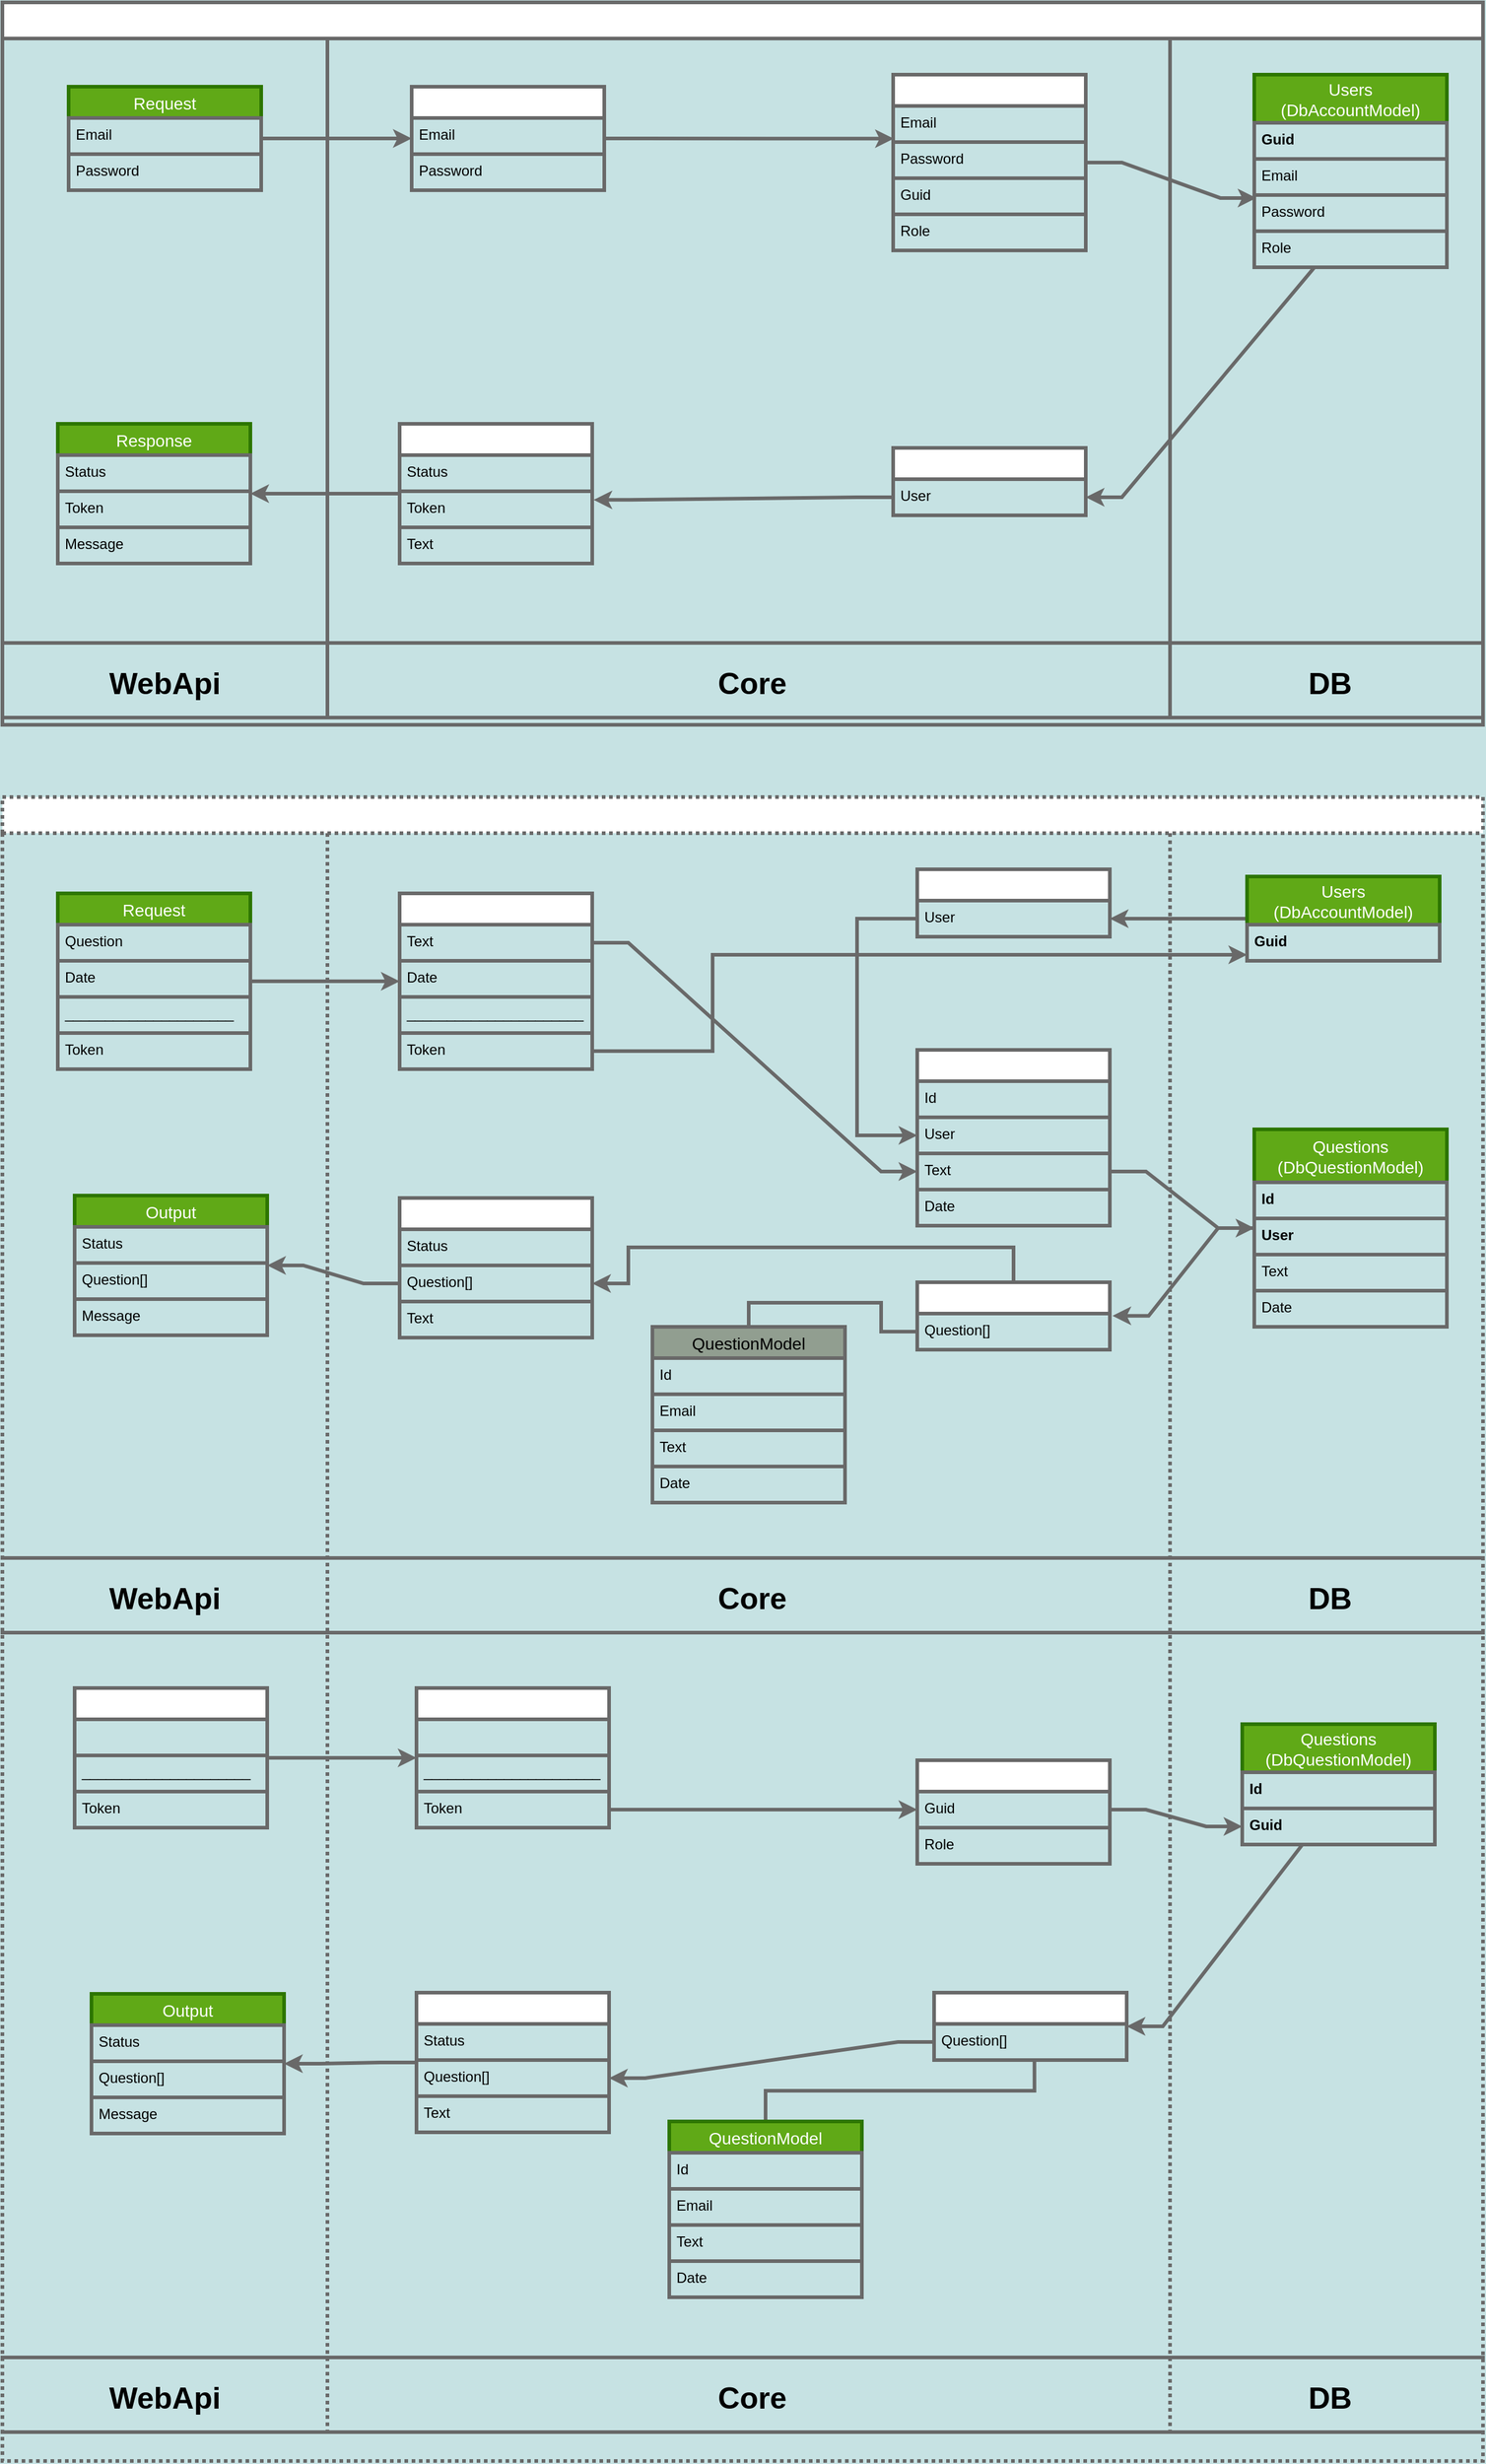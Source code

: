 <mxfile>
    <diagram id="C5RBs43oDa-KdzZeNtuy" name="Page-1">
        <mxGraphModel dx="1743" dy="513" grid="1" gridSize="10" guides="1" tooltips="1" connect="1" arrows="1" fold="1" page="1" pageScale="1" pageWidth="827" pageHeight="1169" background="#C6E2E3" math="0" shadow="0">
            <root>
                <mxCell id="WIyWlLk6GJQsqaUBKTNV-0"/>
                <mxCell id="WIyWlLk6GJQsqaUBKTNV-1" parent="WIyWlLk6GJQsqaUBKTNV-0"/>
                <mxCell id="7UvQwR4lHRqra6OR5dTo-18" value="Login and Registration" style="shape=table;startSize=30;container=1;collapsible=1;childLayout=tableLayout;fixedRows=1;rowLines=0;fontStyle=1;align=center;resizeLast=1;fontColor=#FFFFFF;strokeColor=#696969;strokeWidth=3;" parent="WIyWlLk6GJQsqaUBKTNV-1" vertex="1">
                    <mxGeometry x="-620" y="50" width="1230" height="600" as="geometry"/>
                </mxCell>
                <mxCell id="7UvQwR4lHRqra6OR5dTo-22" value="" style="shape=tableRow;horizontal=0;startSize=0;swimlaneHead=0;swimlaneBody=0;fillColor=none;collapsible=0;dropTarget=0;points=[[0,0.5],[1,0.5]];portConstraint=eastwest;top=0;left=0;right=0;bottom=1;fontColor=#000000;strokeColor=#696969;strokeWidth=3;" parent="7UvQwR4lHRqra6OR5dTo-18" vertex="1">
                    <mxGeometry y="30" width="1230" height="502" as="geometry"/>
                </mxCell>
                <mxCell id="7UvQwR4lHRqra6OR5dTo-23" value="" style="shape=partialRectangle;connectable=0;fillColor=none;top=0;left=0;bottom=0;right=0;fontStyle=1;overflow=hidden;fontColor=#000000;strokeColor=#696969;strokeWidth=3;" parent="7UvQwR4lHRqra6OR5dTo-22" vertex="1">
                    <mxGeometry width="270" height="502" as="geometry">
                        <mxRectangle width="270" height="502" as="alternateBounds"/>
                    </mxGeometry>
                </mxCell>
                <mxCell id="7UvQwR4lHRqra6OR5dTo-24" value="" style="shape=partialRectangle;connectable=0;fillColor=none;top=0;left=0;bottom=0;right=0;align=left;spacingLeft=6;fontStyle=5;overflow=hidden;fontColor=#000000;strokeColor=#696969;strokeWidth=3;" parent="7UvQwR4lHRqra6OR5dTo-22" vertex="1">
                    <mxGeometry x="270" width="700" height="502" as="geometry">
                        <mxRectangle width="700" height="502" as="alternateBounds"/>
                    </mxGeometry>
                </mxCell>
                <mxCell id="7UvQwR4lHRqra6OR5dTo-51" style="shape=partialRectangle;connectable=0;fillColor=none;top=0;left=0;bottom=0;right=0;align=left;spacingLeft=6;fontStyle=5;overflow=hidden;fontColor=#000000;strokeColor=#696969;strokeWidth=3;" parent="7UvQwR4lHRqra6OR5dTo-22" vertex="1">
                    <mxGeometry x="970" width="260" height="502" as="geometry">
                        <mxRectangle width="260" height="502" as="alternateBounds"/>
                    </mxGeometry>
                </mxCell>
                <mxCell id="7UvQwR4lHRqra6OR5dTo-47" style="shape=tableRow;horizontal=0;startSize=0;swimlaneHead=0;swimlaneBody=0;fillColor=none;collapsible=0;dropTarget=0;points=[[0,0.5],[1,0.5]];portConstraint=eastwest;top=0;left=0;right=0;bottom=1;fontStyle=1;align=center;fontColor=#000000;strokeColor=#696969;strokeWidth=3;" parent="7UvQwR4lHRqra6OR5dTo-18" vertex="1">
                    <mxGeometry y="532" width="1230" height="62" as="geometry"/>
                </mxCell>
                <mxCell id="7UvQwR4lHRqra6OR5dTo-48" value="WebApi" style="shape=partialRectangle;connectable=0;fillColor=none;top=0;left=0;bottom=0;right=0;fontStyle=1;overflow=hidden;fontSize=25;fontColor=#000000;strokeColor=#696969;strokeWidth=3;" parent="7UvQwR4lHRqra6OR5dTo-47" vertex="1">
                    <mxGeometry width="270" height="62" as="geometry">
                        <mxRectangle width="270" height="62" as="alternateBounds"/>
                    </mxGeometry>
                </mxCell>
                <mxCell id="7UvQwR4lHRqra6OR5dTo-49" value="Core" style="shape=partialRectangle;connectable=0;fillColor=none;top=0;left=0;bottom=0;right=0;align=center;spacingLeft=6;fontStyle=1;overflow=hidden;fontSize=25;fontColor=#000000;strokeColor=#696969;strokeWidth=3;" parent="7UvQwR4lHRqra6OR5dTo-47" vertex="1">
                    <mxGeometry x="270" width="700" height="62" as="geometry">
                        <mxRectangle width="700" height="62" as="alternateBounds"/>
                    </mxGeometry>
                </mxCell>
                <mxCell id="7UvQwR4lHRqra6OR5dTo-52" value="DB" style="shape=partialRectangle;connectable=0;fillColor=none;top=0;left=0;bottom=0;right=0;align=center;spacingLeft=6;fontStyle=1;overflow=hidden;fontSize=25;fontColor=#000000;strokeColor=#696969;strokeWidth=3;" parent="7UvQwR4lHRqra6OR5dTo-47" vertex="1">
                    <mxGeometry x="970" width="260" height="62" as="geometry">
                        <mxRectangle width="260" height="62" as="alternateBounds"/>
                    </mxGeometry>
                </mxCell>
                <mxCell id="7UvQwR4lHRqra6OR5dTo-75" style="edgeStyle=entityRelationEdgeStyle;rounded=0;orthogonalLoop=1;jettySize=auto;html=1;entryX=0;entryY=0.5;entryDx=0;entryDy=0;fontSize=25;fontColor=#000000;strokeColor=#696969;strokeWidth=3;" parent="WIyWlLk6GJQsqaUBKTNV-1" source="7UvQwR4lHRqra6OR5dTo-53" target="7UvQwR4lHRqra6OR5dTo-72" edge="1">
                    <mxGeometry relative="1" as="geometry"/>
                </mxCell>
                <mxCell id="7UvQwR4lHRqra6OR5dTo-53" value="Request" style="swimlane;fontStyle=0;childLayout=stackLayout;horizontal=1;startSize=26;horizontalStack=0;resizeParent=1;resizeParentMax=0;resizeLast=0;collapsible=1;marginBottom=0;align=center;fontSize=14;strokeWidth=3;fillColor=#60a917;strokeColor=#2D7600;fontColor=#ffffff;" parent="WIyWlLk6GJQsqaUBKTNV-1" vertex="1">
                    <mxGeometry x="-565" y="120" width="160" height="86" as="geometry"/>
                </mxCell>
                <mxCell id="7UvQwR4lHRqra6OR5dTo-54" value="Email" style="text;strokeColor=#696969;fillColor=none;spacingLeft=4;spacingRight=4;overflow=hidden;rotatable=0;points=[[0,0.5],[1,0.5]];portConstraint=eastwest;fontSize=12;fontColor=#000000;strokeWidth=3;" parent="7UvQwR4lHRqra6OR5dTo-53" vertex="1">
                    <mxGeometry y="26" width="160" height="30" as="geometry"/>
                </mxCell>
                <mxCell id="7UvQwR4lHRqra6OR5dTo-55" value="Password" style="text;strokeColor=#696969;fillColor=none;spacingLeft=4;spacingRight=4;overflow=hidden;rotatable=0;points=[[0,0.5],[1,0.5]];portConstraint=eastwest;fontSize=12;fontColor=#000000;strokeWidth=3;" parent="7UvQwR4lHRqra6OR5dTo-53" vertex="1">
                    <mxGeometry y="56" width="160" height="30" as="geometry"/>
                </mxCell>
                <mxCell id="7UvQwR4lHRqra6OR5dTo-71" style="edgeStyle=entityRelationEdgeStyle;rounded=0;orthogonalLoop=1;jettySize=auto;html=1;entryX=0.011;entryY=0.082;entryDx=0;entryDy=0;fontSize=25;entryPerimeter=0;fontColor=#000000;strokeColor=#696969;strokeWidth=3;" parent="WIyWlLk6GJQsqaUBKTNV-1" source="7UvQwR4lHRqra6OR5dTo-57" target="7UvQwR4lHRqra6OR5dTo-68" edge="1">
                    <mxGeometry relative="1" as="geometry"/>
                </mxCell>
                <mxCell id="7UvQwR4lHRqra6OR5dTo-57" value="Output" style="swimlane;fontStyle=0;childLayout=stackLayout;horizontal=1;startSize=26;horizontalStack=0;resizeParent=1;resizeParentMax=0;resizeLast=0;collapsible=1;marginBottom=0;align=center;fontSize=14;strokeWidth=3;fontColor=#FFFFFF;strokeColor=#696969;" parent="WIyWlLk6GJQsqaUBKTNV-1" vertex="1">
                    <mxGeometry x="120" y="110" width="160" height="146" as="geometry"/>
                </mxCell>
                <mxCell id="7UvQwR4lHRqra6OR5dTo-58" value="Email" style="text;strokeColor=#696969;fillColor=none;spacingLeft=4;spacingRight=4;overflow=hidden;rotatable=0;points=[[0,0.5],[1,0.5]];portConstraint=eastwest;fontSize=12;fontColor=#000000;strokeWidth=3;" parent="7UvQwR4lHRqra6OR5dTo-57" vertex="1">
                    <mxGeometry y="26" width="160" height="30" as="geometry"/>
                </mxCell>
                <mxCell id="7UvQwR4lHRqra6OR5dTo-59" value="Password" style="text;strokeColor=#696969;fillColor=none;spacingLeft=4;spacingRight=4;overflow=hidden;rotatable=0;points=[[0,0.5],[1,0.5]];portConstraint=eastwest;fontSize=12;fontColor=#000000;strokeWidth=3;" parent="7UvQwR4lHRqra6OR5dTo-57" vertex="1">
                    <mxGeometry y="56" width="160" height="30" as="geometry"/>
                </mxCell>
                <mxCell id="7UvQwR4lHRqra6OR5dTo-60" value="Guid" style="text;strokeColor=#696969;fillColor=none;spacingLeft=4;spacingRight=4;overflow=hidden;rotatable=0;points=[[0,0.5],[1,0.5]];portConstraint=eastwest;fontSize=12;fontColor=#000000;strokeWidth=3;" parent="7UvQwR4lHRqra6OR5dTo-57" vertex="1">
                    <mxGeometry y="86" width="160" height="30" as="geometry"/>
                </mxCell>
                <mxCell id="7UvQwR4lHRqra6OR5dTo-64" value="Role" style="text;strokeColor=#696969;fillColor=none;spacingLeft=4;spacingRight=4;overflow=hidden;rotatable=0;points=[[0,0.5],[1,0.5]];portConstraint=eastwest;fontSize=12;fontColor=#000000;strokeWidth=3;" parent="7UvQwR4lHRqra6OR5dTo-57" vertex="1">
                    <mxGeometry y="116" width="160" height="30" as="geometry"/>
                </mxCell>
                <mxCell id="7UvQwR4lHRqra6OR5dTo-65" value="Users&#10;(DbAccountModel)" style="swimlane;fontStyle=0;childLayout=stackLayout;horizontal=1;startSize=40;horizontalStack=0;resizeParent=1;resizeParentMax=0;resizeLast=0;collapsible=1;marginBottom=0;align=center;fontSize=14;strokeWidth=3;fillColor=#60a917;strokeColor=#2D7600;fontColor=#ffffff;" parent="WIyWlLk6GJQsqaUBKTNV-1" vertex="1">
                    <mxGeometry x="420" y="110" width="160" height="160" as="geometry"/>
                </mxCell>
                <mxCell id="7UvQwR4lHRqra6OR5dTo-66" value="Guid" style="text;strokeColor=#696969;fillColor=none;spacingLeft=4;spacingRight=4;overflow=hidden;rotatable=0;points=[[0,0.5],[1,0.5]];portConstraint=eastwest;fontSize=12;fontStyle=1;fontColor=#000000;strokeWidth=3;" parent="7UvQwR4lHRqra6OR5dTo-65" vertex="1">
                    <mxGeometry y="40" width="160" height="30" as="geometry"/>
                </mxCell>
                <mxCell id="7UvQwR4lHRqra6OR5dTo-67" value="Email" style="text;strokeColor=#696969;fillColor=none;spacingLeft=4;spacingRight=4;overflow=hidden;rotatable=0;points=[[0,0.5],[1,0.5]];portConstraint=eastwest;fontSize=12;fontColor=#000000;strokeWidth=3;" parent="7UvQwR4lHRqra6OR5dTo-65" vertex="1">
                    <mxGeometry y="70" width="160" height="30" as="geometry"/>
                </mxCell>
                <mxCell id="7UvQwR4lHRqra6OR5dTo-68" value="Password" style="text;strokeColor=#696969;fillColor=none;spacingLeft=4;spacingRight=4;overflow=hidden;rotatable=0;points=[[0,0.5],[1,0.5]];portConstraint=eastwest;fontSize=12;fontColor=#000000;strokeWidth=3;" parent="7UvQwR4lHRqra6OR5dTo-65" vertex="1">
                    <mxGeometry y="100" width="160" height="30" as="geometry"/>
                </mxCell>
                <mxCell id="7UvQwR4lHRqra6OR5dTo-70" value="Role" style="text;strokeColor=#696969;fillColor=none;spacingLeft=4;spacingRight=4;overflow=hidden;rotatable=0;points=[[0,0.5],[1,0.5]];portConstraint=eastwest;fontSize=12;fontColor=#000000;strokeWidth=3;" parent="7UvQwR4lHRqra6OR5dTo-65" vertex="1">
                    <mxGeometry y="130" width="160" height="30" as="geometry"/>
                </mxCell>
                <mxCell id="7UvQwR4lHRqra6OR5dTo-76" style="edgeStyle=entityRelationEdgeStyle;rounded=0;orthogonalLoop=1;jettySize=auto;html=1;fontSize=25;entryX=0.003;entryY=-0.094;entryDx=0;entryDy=0;entryPerimeter=0;fontColor=#000000;strokeColor=#696969;strokeWidth=3;" parent="WIyWlLk6GJQsqaUBKTNV-1" source="7UvQwR4lHRqra6OR5dTo-72" target="7UvQwR4lHRqra6OR5dTo-59" edge="1">
                    <mxGeometry relative="1" as="geometry"/>
                </mxCell>
                <mxCell id="7UvQwR4lHRqra6OR5dTo-72" value="Input" style="swimlane;fontStyle=0;childLayout=stackLayout;horizontal=1;startSize=26;horizontalStack=0;resizeParent=1;resizeParentMax=0;resizeLast=0;collapsible=1;marginBottom=0;align=center;fontSize=14;strokeWidth=3;fontColor=#FFFFFF;strokeColor=#696969;" parent="WIyWlLk6GJQsqaUBKTNV-1" vertex="1">
                    <mxGeometry x="-280" y="120" width="160" height="86" as="geometry"/>
                </mxCell>
                <mxCell id="7UvQwR4lHRqra6OR5dTo-73" value="Email" style="text;strokeColor=#696969;fillColor=none;spacingLeft=4;spacingRight=4;overflow=hidden;rotatable=0;points=[[0,0.5],[1,0.5]];portConstraint=eastwest;fontSize=12;fontColor=#000000;strokeWidth=3;" parent="7UvQwR4lHRqra6OR5dTo-72" vertex="1">
                    <mxGeometry y="26" width="160" height="30" as="geometry"/>
                </mxCell>
                <mxCell id="7UvQwR4lHRqra6OR5dTo-74" value="Password" style="text;strokeColor=#696969;fillColor=none;spacingLeft=4;spacingRight=4;overflow=hidden;rotatable=0;points=[[0,0.5],[1,0.5]];portConstraint=eastwest;fontSize=12;fontColor=#000000;strokeWidth=3;" parent="7UvQwR4lHRqra6OR5dTo-72" vertex="1">
                    <mxGeometry y="56" width="160" height="30" as="geometry"/>
                </mxCell>
                <mxCell id="7UvQwR4lHRqra6OR5dTo-77" value="Input" style="swimlane;fontStyle=0;childLayout=stackLayout;horizontal=1;startSize=26;horizontalStack=0;resizeParent=1;resizeParentMax=0;resizeLast=0;collapsible=1;marginBottom=0;align=center;fontSize=14;strokeWidth=3;fontColor=#FFFFFF;strokeColor=#696969;" parent="WIyWlLk6GJQsqaUBKTNV-1" vertex="1">
                    <mxGeometry x="120" y="420" width="160" height="56" as="geometry"/>
                </mxCell>
                <mxCell id="7UvQwR4lHRqra6OR5dTo-78" value="User" style="text;strokeColor=#696969;fillColor=none;spacingLeft=4;spacingRight=4;overflow=hidden;rotatable=0;points=[[0,0.5],[1,0.5]];portConstraint=eastwest;fontSize=12;fontColor=#000000;strokeWidth=3;" parent="7UvQwR4lHRqra6OR5dTo-77" vertex="1">
                    <mxGeometry y="26" width="160" height="30" as="geometry"/>
                </mxCell>
                <mxCell id="7UvQwR4lHRqra6OR5dTo-81" value="" style="endArrow=classic;html=1;rounded=0;fontSize=25;entryX=1;entryY=0.5;entryDx=0;entryDy=0;exitX=0.5;exitY=1;exitDx=0;exitDy=0;edgeStyle=entityRelationEdgeStyle;fontColor=#000000;strokeColor=#696969;strokeWidth=3;" parent="WIyWlLk6GJQsqaUBKTNV-1" source="7UvQwR4lHRqra6OR5dTo-65" target="7UvQwR4lHRqra6OR5dTo-78" edge="1">
                    <mxGeometry width="50" height="50" relative="1" as="geometry">
                        <mxPoint x="320" y="430" as="sourcePoint"/>
                        <mxPoint x="370" y="380" as="targetPoint"/>
                    </mxGeometry>
                </mxCell>
                <mxCell id="7UvQwR4lHRqra6OR5dTo-92" style="edgeStyle=entityRelationEdgeStyle;rounded=0;orthogonalLoop=1;jettySize=auto;html=1;entryX=1;entryY=0.5;entryDx=0;entryDy=0;fontSize=25;fontColor=#000000;strokeColor=#696969;strokeWidth=3;" parent="WIyWlLk6GJQsqaUBKTNV-1" source="7UvQwR4lHRqra6OR5dTo-82" target="7UvQwR4lHRqra6OR5dTo-88" edge="1">
                    <mxGeometry relative="1" as="geometry"/>
                </mxCell>
                <mxCell id="7UvQwR4lHRqra6OR5dTo-82" value="Output" style="swimlane;fontStyle=0;childLayout=stackLayout;horizontal=1;startSize=26;horizontalStack=0;resizeParent=1;resizeParentMax=0;resizeLast=0;collapsible=1;marginBottom=0;align=center;fontSize=14;strokeWidth=3;fontColor=#FFFFFF;strokeColor=#696969;" parent="WIyWlLk6GJQsqaUBKTNV-1" vertex="1">
                    <mxGeometry x="-290" y="400" width="160" height="116" as="geometry"/>
                </mxCell>
                <mxCell id="7UvQwR4lHRqra6OR5dTo-84" value="Status" style="text;strokeColor=#696969;fillColor=none;spacingLeft=4;spacingRight=4;overflow=hidden;rotatable=0;points=[[0,0.5],[1,0.5]];portConstraint=eastwest;fontSize=12;fontColor=#000000;strokeWidth=3;" parent="7UvQwR4lHRqra6OR5dTo-82" vertex="1">
                    <mxGeometry y="26" width="160" height="30" as="geometry"/>
                </mxCell>
                <mxCell id="7UvQwR4lHRqra6OR5dTo-85" value="Token" style="text;strokeColor=#696969;fillColor=none;spacingLeft=4;spacingRight=4;overflow=hidden;rotatable=0;points=[[0,0.5],[1,0.5]];portConstraint=eastwest;fontSize=12;fontColor=#000000;strokeWidth=3;" parent="7UvQwR4lHRqra6OR5dTo-82" vertex="1">
                    <mxGeometry y="56" width="160" height="30" as="geometry"/>
                </mxCell>
                <mxCell id="7UvQwR4lHRqra6OR5dTo-86" value="Text" style="text;strokeColor=#696969;fillColor=none;spacingLeft=4;spacingRight=4;overflow=hidden;rotatable=0;points=[[0,0.5],[1,0.5]];portConstraint=eastwest;fontSize=12;fontColor=#000000;strokeWidth=3;" parent="7UvQwR4lHRqra6OR5dTo-82" vertex="1">
                    <mxGeometry y="86" width="160" height="30" as="geometry"/>
                </mxCell>
                <mxCell id="7UvQwR4lHRqra6OR5dTo-87" style="edgeStyle=entityRelationEdgeStyle;rounded=0;orthogonalLoop=1;jettySize=auto;html=1;entryX=1.007;entryY=0.239;entryDx=0;entryDy=0;entryPerimeter=0;fontSize=25;fontColor=#000000;strokeColor=#696969;strokeWidth=3;" parent="WIyWlLk6GJQsqaUBKTNV-1" source="7UvQwR4lHRqra6OR5dTo-78" target="7UvQwR4lHRqra6OR5dTo-85" edge="1">
                    <mxGeometry relative="1" as="geometry"/>
                </mxCell>
                <mxCell id="7UvQwR4lHRqra6OR5dTo-88" value="Response" style="swimlane;fontStyle=0;childLayout=stackLayout;horizontal=1;startSize=26;horizontalStack=0;resizeParent=1;resizeParentMax=0;resizeLast=0;collapsible=1;marginBottom=0;align=center;fontSize=14;strokeWidth=3;fillColor=#60a917;strokeColor=#2D7600;fontColor=#ffffff;" parent="WIyWlLk6GJQsqaUBKTNV-1" vertex="1">
                    <mxGeometry x="-574" y="400" width="160" height="116" as="geometry"/>
                </mxCell>
                <mxCell id="7UvQwR4lHRqra6OR5dTo-89" value="Status" style="text;strokeColor=#696969;fillColor=none;spacingLeft=4;spacingRight=4;overflow=hidden;rotatable=0;points=[[0,0.5],[1,0.5]];portConstraint=eastwest;fontSize=12;fontColor=#000000;strokeWidth=3;" parent="7UvQwR4lHRqra6OR5dTo-88" vertex="1">
                    <mxGeometry y="26" width="160" height="30" as="geometry"/>
                </mxCell>
                <mxCell id="7UvQwR4lHRqra6OR5dTo-90" value="Token" style="text;strokeColor=#696969;fillColor=none;spacingLeft=4;spacingRight=4;overflow=hidden;rotatable=0;points=[[0,0.5],[1,0.5]];portConstraint=eastwest;fontSize=12;fontColor=#000000;strokeWidth=3;" parent="7UvQwR4lHRqra6OR5dTo-88" vertex="1">
                    <mxGeometry y="56" width="160" height="30" as="geometry"/>
                </mxCell>
                <mxCell id="7UvQwR4lHRqra6OR5dTo-91" value="Message" style="text;strokeColor=#696969;fillColor=none;spacingLeft=4;spacingRight=4;overflow=hidden;rotatable=0;points=[[0,0.5],[1,0.5]];portConstraint=eastwest;fontSize=12;fontColor=#000000;strokeWidth=3;" parent="7UvQwR4lHRqra6OR5dTo-88" vertex="1">
                    <mxGeometry y="86" width="160" height="30" as="geometry"/>
                </mxCell>
                <mxCell id="7UvQwR4lHRqra6OR5dTo-93" value="Question(create)" style="shape=table;startSize=30;container=1;collapsible=1;childLayout=tableLayout;fixedRows=1;rowLines=0;fontStyle=1;align=center;resizeLast=1;dashed=1;dashPattern=1 1;fontColor=#FFFFFF;strokeColor=#696969;strokeWidth=3;" parent="WIyWlLk6GJQsqaUBKTNV-1" vertex="1">
                    <mxGeometry x="-620" y="710" width="1230" height="1382" as="geometry"/>
                </mxCell>
                <mxCell id="7UvQwR4lHRqra6OR5dTo-94" value="" style="shape=tableRow;horizontal=0;startSize=0;swimlaneHead=0;swimlaneBody=0;fillColor=none;collapsible=0;dropTarget=0;points=[[0,0.5],[1,0.5]];portConstraint=eastwest;top=0;left=0;right=0;bottom=1;fontColor=#000000;strokeColor=#696969;strokeWidth=3;" parent="7UvQwR4lHRqra6OR5dTo-93" vertex="1">
                    <mxGeometry y="30" width="1230" height="602" as="geometry"/>
                </mxCell>
                <mxCell id="7UvQwR4lHRqra6OR5dTo-95" value="" style="shape=partialRectangle;connectable=0;fillColor=none;top=0;left=0;bottom=0;right=0;fontStyle=1;overflow=hidden;fontColor=#000000;strokeColor=#696969;strokeWidth=3;" parent="7UvQwR4lHRqra6OR5dTo-94" vertex="1">
                    <mxGeometry width="270" height="602" as="geometry">
                        <mxRectangle width="270" height="602" as="alternateBounds"/>
                    </mxGeometry>
                </mxCell>
                <mxCell id="7UvQwR4lHRqra6OR5dTo-96" value="" style="shape=partialRectangle;connectable=0;fillColor=none;top=0;left=0;bottom=0;right=0;align=left;spacingLeft=6;fontStyle=5;overflow=hidden;fontColor=#000000;strokeColor=#696969;strokeWidth=3;" parent="7UvQwR4lHRqra6OR5dTo-94" vertex="1">
                    <mxGeometry x="270" width="700" height="602" as="geometry">
                        <mxRectangle width="700" height="602" as="alternateBounds"/>
                    </mxGeometry>
                </mxCell>
                <mxCell id="7UvQwR4lHRqra6OR5dTo-97" style="shape=partialRectangle;connectable=0;fillColor=none;top=0;left=0;bottom=0;right=0;align=left;spacingLeft=6;fontStyle=5;overflow=hidden;fontColor=#000000;strokeColor=#696969;strokeWidth=3;" parent="7UvQwR4lHRqra6OR5dTo-94" vertex="1">
                    <mxGeometry x="970" width="260" height="602" as="geometry">
                        <mxRectangle width="260" height="602" as="alternateBounds"/>
                    </mxGeometry>
                </mxCell>
                <mxCell id="7UvQwR4lHRqra6OR5dTo-98" style="shape=tableRow;horizontal=0;startSize=0;swimlaneHead=0;swimlaneBody=0;fillColor=none;collapsible=0;dropTarget=0;points=[[0,0.5],[1,0.5]];portConstraint=eastwest;top=0;left=0;right=0;bottom=1;fontStyle=1;align=center;fontColor=#000000;strokeColor=#696969;strokeWidth=3;" parent="7UvQwR4lHRqra6OR5dTo-93" vertex="1">
                    <mxGeometry y="632" width="1230" height="62" as="geometry"/>
                </mxCell>
                <mxCell id="7UvQwR4lHRqra6OR5dTo-99" value="WebApi" style="shape=partialRectangle;connectable=0;fillColor=none;top=0;left=0;bottom=0;right=0;fontStyle=1;overflow=hidden;fontSize=25;fontColor=#000000;strokeColor=#696969;strokeWidth=3;" parent="7UvQwR4lHRqra6OR5dTo-98" vertex="1">
                    <mxGeometry width="270" height="62" as="geometry">
                        <mxRectangle width="270" height="62" as="alternateBounds"/>
                    </mxGeometry>
                </mxCell>
                <mxCell id="7UvQwR4lHRqra6OR5dTo-100" value="Core" style="shape=partialRectangle;connectable=0;fillColor=none;top=0;left=0;bottom=0;right=0;align=center;spacingLeft=6;fontStyle=1;overflow=hidden;fontSize=25;fontColor=#000000;strokeColor=#696969;strokeWidth=3;" parent="7UvQwR4lHRqra6OR5dTo-98" vertex="1">
                    <mxGeometry x="270" width="700" height="62" as="geometry">
                        <mxRectangle width="700" height="62" as="alternateBounds"/>
                    </mxGeometry>
                </mxCell>
                <mxCell id="7UvQwR4lHRqra6OR5dTo-101" value="DB" style="shape=partialRectangle;connectable=0;fillColor=none;top=0;left=0;bottom=0;right=0;align=center;spacingLeft=6;fontStyle=1;overflow=hidden;fontSize=25;fontColor=#000000;strokeColor=#696969;strokeWidth=3;" parent="7UvQwR4lHRqra6OR5dTo-98" vertex="1">
                    <mxGeometry x="970" width="260" height="62" as="geometry">
                        <mxRectangle width="260" height="62" as="alternateBounds"/>
                    </mxGeometry>
                </mxCell>
                <mxCell id="7UvQwR4lHRqra6OR5dTo-165" value="" style="shape=tableRow;horizontal=0;startSize=0;swimlaneHead=0;swimlaneBody=0;fillColor=none;collapsible=0;dropTarget=0;points=[[0,0.5],[1,0.5]];portConstraint=eastwest;top=0;left=0;right=0;bottom=1;fontColor=#000000;strokeColor=#696969;strokeWidth=3;" parent="7UvQwR4lHRqra6OR5dTo-93" vertex="1">
                    <mxGeometry y="694" width="1230" height="602" as="geometry"/>
                </mxCell>
                <mxCell id="7UvQwR4lHRqra6OR5dTo-166" value="" style="shape=partialRectangle;connectable=0;fillColor=none;top=0;left=0;bottom=0;right=0;fontStyle=1;overflow=hidden;fontColor=#000000;strokeColor=#696969;strokeWidth=3;" parent="7UvQwR4lHRqra6OR5dTo-165" vertex="1">
                    <mxGeometry width="270" height="602" as="geometry">
                        <mxRectangle width="270" height="602" as="alternateBounds"/>
                    </mxGeometry>
                </mxCell>
                <mxCell id="7UvQwR4lHRqra6OR5dTo-167" value="" style="shape=partialRectangle;connectable=0;fillColor=none;top=0;left=0;bottom=0;right=0;align=left;spacingLeft=6;fontStyle=5;overflow=hidden;fontColor=#000000;strokeColor=#696969;strokeWidth=3;" parent="7UvQwR4lHRqra6OR5dTo-165" vertex="1">
                    <mxGeometry x="270" width="700" height="602" as="geometry">
                        <mxRectangle width="700" height="602" as="alternateBounds"/>
                    </mxGeometry>
                </mxCell>
                <mxCell id="7UvQwR4lHRqra6OR5dTo-168" style="shape=partialRectangle;connectable=0;fillColor=none;top=0;left=0;bottom=0;right=0;align=left;spacingLeft=6;fontStyle=5;overflow=hidden;fontColor=#000000;strokeColor=#696969;strokeWidth=3;" parent="7UvQwR4lHRqra6OR5dTo-165" vertex="1">
                    <mxGeometry x="970" width="260" height="602" as="geometry">
                        <mxRectangle width="260" height="602" as="alternateBounds"/>
                    </mxGeometry>
                </mxCell>
                <mxCell id="7UvQwR4lHRqra6OR5dTo-169" style="shape=tableRow;horizontal=0;startSize=0;swimlaneHead=0;swimlaneBody=0;fillColor=none;collapsible=0;dropTarget=0;points=[[0,0.5],[1,0.5]];portConstraint=eastwest;top=0;left=0;right=0;bottom=1;fontStyle=1;align=center;fontColor=#000000;strokeColor=#696969;strokeWidth=3;" parent="7UvQwR4lHRqra6OR5dTo-93" vertex="1">
                    <mxGeometry y="1296" width="1230" height="62" as="geometry"/>
                </mxCell>
                <mxCell id="7UvQwR4lHRqra6OR5dTo-170" value="WebApi" style="shape=partialRectangle;connectable=0;fillColor=none;top=0;left=0;bottom=0;right=0;fontStyle=1;overflow=hidden;fontSize=25;fontColor=#000000;strokeColor=#696969;strokeWidth=3;" parent="7UvQwR4lHRqra6OR5dTo-169" vertex="1">
                    <mxGeometry width="270" height="62" as="geometry">
                        <mxRectangle width="270" height="62" as="alternateBounds"/>
                    </mxGeometry>
                </mxCell>
                <mxCell id="7UvQwR4lHRqra6OR5dTo-171" value="Core" style="shape=partialRectangle;connectable=0;fillColor=none;top=0;left=0;bottom=0;right=0;align=center;spacingLeft=6;fontStyle=1;overflow=hidden;fontSize=25;fontColor=#000000;strokeColor=#696969;strokeWidth=3;" parent="7UvQwR4lHRqra6OR5dTo-169" vertex="1">
                    <mxGeometry x="270" width="700" height="62" as="geometry">
                        <mxRectangle width="700" height="62" as="alternateBounds"/>
                    </mxGeometry>
                </mxCell>
                <mxCell id="7UvQwR4lHRqra6OR5dTo-172" value="DB" style="shape=partialRectangle;connectable=0;fillColor=none;top=0;left=0;bottom=0;right=0;align=center;spacingLeft=6;fontStyle=1;overflow=hidden;fontSize=25;fontColor=#000000;strokeColor=#696969;strokeWidth=3;" parent="7UvQwR4lHRqra6OR5dTo-169" vertex="1">
                    <mxGeometry x="970" width="260" height="62" as="geometry">
                        <mxRectangle width="260" height="62" as="alternateBounds"/>
                    </mxGeometry>
                </mxCell>
                <mxCell id="AqzM5bqXc-fwZ_wGa6BH-6" style="edgeStyle=orthogonalEdgeStyle;rounded=0;orthogonalLoop=1;jettySize=auto;html=1;fontColor=#000000;strokeColor=#696969;strokeWidth=3;" parent="WIyWlLk6GJQsqaUBKTNV-1" source="7UvQwR4lHRqra6OR5dTo-102" target="7UvQwR4lHRqra6OR5dTo-105" edge="1">
                    <mxGeometry relative="1" as="geometry"/>
                </mxCell>
                <mxCell id="7UvQwR4lHRqra6OR5dTo-102" value="Request" style="swimlane;fontStyle=0;childLayout=stackLayout;horizontal=1;startSize=26;horizontalStack=0;resizeParent=1;resizeParentMax=0;resizeLast=0;collapsible=1;marginBottom=0;align=center;fontSize=14;strokeWidth=3;fillColor=#60a917;strokeColor=#2D7600;fontColor=#ffffff;" parent="WIyWlLk6GJQsqaUBKTNV-1" vertex="1">
                    <mxGeometry x="-574" y="790" width="160" height="146" as="geometry"/>
                </mxCell>
                <mxCell id="0" value="Question" style="text;strokeColor=#696969;fillColor=none;spacingLeft=4;spacingRight=4;overflow=hidden;rotatable=0;points=[[0,0.5],[1,0.5]];portConstraint=eastwest;fontSize=12;fontColor=#000000;strokeWidth=3;" vertex="1" parent="7UvQwR4lHRqra6OR5dTo-102">
                    <mxGeometry y="26" width="160" height="30" as="geometry"/>
                </mxCell>
                <mxCell id="7UvQwR4lHRqra6OR5dTo-122" value="Date" style="text;strokeColor=#696969;fillColor=none;spacingLeft=4;spacingRight=4;overflow=hidden;rotatable=0;points=[[0,0.5],[1,0.5]];portConstraint=eastwest;fontSize=12;fontColor=#000000;strokeWidth=3;" parent="7UvQwR4lHRqra6OR5dTo-102" vertex="1">
                    <mxGeometry y="56" width="160" height="30" as="geometry"/>
                </mxCell>
                <mxCell id="7UvQwR4lHRqra6OR5dTo-115" value="_____________________" style="text;strokeColor=#696969;fillColor=none;spacingLeft=4;spacingRight=4;overflow=hidden;rotatable=0;points=[[0,0.5],[1,0.5]];portConstraint=eastwest;fontSize=12;fontColor=#000000;strokeWidth=3;" parent="7UvQwR4lHRqra6OR5dTo-102" vertex="1">
                    <mxGeometry y="86" width="160" height="30" as="geometry"/>
                </mxCell>
                <mxCell id="7UvQwR4lHRqra6OR5dTo-114" value="Token" style="text;strokeColor=#696969;fillColor=none;spacingLeft=4;spacingRight=4;overflow=hidden;rotatable=0;points=[[0,0.5],[1,0.5]];portConstraint=eastwest;fontSize=12;fontColor=#000000;strokeWidth=3;" parent="7UvQwR4lHRqra6OR5dTo-102" vertex="1">
                    <mxGeometry y="116" width="160" height="30" as="geometry"/>
                </mxCell>
                <mxCell id="7UvQwR4lHRqra6OR5dTo-105" value="Input" style="swimlane;fontStyle=0;childLayout=stackLayout;horizontal=1;startSize=26;horizontalStack=0;resizeParent=1;resizeParentMax=0;resizeLast=0;collapsible=1;marginBottom=0;align=center;fontSize=14;strokeWidth=3;fontColor=#FFFFFF;strokeColor=#696969;" parent="WIyWlLk6GJQsqaUBKTNV-1" vertex="1">
                    <mxGeometry x="-290" y="790" width="160" height="146" as="geometry"/>
                </mxCell>
                <mxCell id="7UvQwR4lHRqra6OR5dTo-107" value="Text" style="text;strokeColor=#696969;fillColor=none;spacingLeft=4;spacingRight=4;overflow=hidden;rotatable=0;points=[[0,0.5],[1,0.5]];portConstraint=eastwest;fontSize=12;fontColor=#000000;strokeWidth=3;" parent="7UvQwR4lHRqra6OR5dTo-105" vertex="1">
                    <mxGeometry y="26" width="160" height="30" as="geometry"/>
                </mxCell>
                <mxCell id="7UvQwR4lHRqra6OR5dTo-123" value="Date" style="text;strokeColor=#696969;fillColor=none;spacingLeft=4;spacingRight=4;overflow=hidden;rotatable=0;points=[[0,0.5],[1,0.5]];portConstraint=eastwest;fontSize=12;fontColor=#000000;strokeWidth=3;" parent="7UvQwR4lHRqra6OR5dTo-105" vertex="1">
                    <mxGeometry y="56" width="160" height="30" as="geometry"/>
                </mxCell>
                <mxCell id="7UvQwR4lHRqra6OR5dTo-117" value="______________________" style="text;strokeColor=#696969;fillColor=none;spacingLeft=4;spacingRight=4;overflow=hidden;rotatable=0;points=[[0,0.5],[1,0.5]];portConstraint=eastwest;fontSize=12;fontColor=#000000;strokeWidth=3;" parent="7UvQwR4lHRqra6OR5dTo-105" vertex="1">
                    <mxGeometry y="86" width="160" height="30" as="geometry"/>
                </mxCell>
                <mxCell id="7UvQwR4lHRqra6OR5dTo-116" value="Token" style="text;strokeColor=#696969;fillColor=none;spacingLeft=4;spacingRight=4;overflow=hidden;rotatable=0;points=[[0,0.5],[1,0.5]];portConstraint=eastwest;fontSize=12;fontColor=#000000;strokeWidth=3;" parent="7UvQwR4lHRqra6OR5dTo-105" vertex="1">
                    <mxGeometry y="116" width="160" height="30" as="geometry"/>
                </mxCell>
                <mxCell id="7UvQwR4lHRqra6OR5dTo-109" value="Output" style="swimlane;fontStyle=0;childLayout=stackLayout;horizontal=1;startSize=26;horizontalStack=0;resizeParent=1;resizeParentMax=0;resizeLast=0;collapsible=1;marginBottom=0;align=center;fontSize=14;strokeWidth=3;fontColor=#FFFFFF;strokeColor=#696969;" parent="WIyWlLk6GJQsqaUBKTNV-1" vertex="1">
                    <mxGeometry x="140" y="920" width="160" height="146" as="geometry"/>
                </mxCell>
                <mxCell id="AqzM5bqXc-fwZ_wGa6BH-32" value="Id" style="text;strokeColor=#696969;fillColor=none;spacingLeft=4;spacingRight=4;overflow=hidden;rotatable=0;points=[[0,0.5],[1,0.5]];portConstraint=eastwest;fontSize=12;fontColor=#000000;strokeWidth=3;" parent="7UvQwR4lHRqra6OR5dTo-109" vertex="1">
                    <mxGeometry y="26" width="160" height="30" as="geometry"/>
                </mxCell>
                <mxCell id="7UvQwR4lHRqra6OR5dTo-110" value="User" style="text;strokeColor=#696969;fillColor=none;spacingLeft=4;spacingRight=4;overflow=hidden;rotatable=0;points=[[0,0.5],[1,0.5]];portConstraint=eastwest;fontSize=12;fontColor=#000000;strokeWidth=3;" parent="7UvQwR4lHRqra6OR5dTo-109" vertex="1">
                    <mxGeometry y="56" width="160" height="30" as="geometry"/>
                </mxCell>
                <mxCell id="7UvQwR4lHRqra6OR5dTo-111" value="Text" style="text;strokeColor=#696969;fillColor=none;spacingLeft=4;spacingRight=4;overflow=hidden;rotatable=0;points=[[0,0.5],[1,0.5]];portConstraint=eastwest;fontSize=12;fontColor=#000000;strokeWidth=3;" parent="7UvQwR4lHRqra6OR5dTo-109" vertex="1">
                    <mxGeometry y="86" width="160" height="30" as="geometry"/>
                </mxCell>
                <mxCell id="7UvQwR4lHRqra6OR5dTo-112" value="Date" style="text;strokeColor=#696969;fillColor=none;spacingLeft=4;spacingRight=4;overflow=hidden;rotatable=0;points=[[0,0.5],[1,0.5]];portConstraint=eastwest;fontSize=12;fontColor=#000000;strokeWidth=3;" parent="7UvQwR4lHRqra6OR5dTo-109" vertex="1">
                    <mxGeometry y="116" width="160" height="30" as="geometry"/>
                </mxCell>
                <mxCell id="7UvQwR4lHRqra6OR5dTo-130" style="edgeStyle=entityRelationEdgeStyle;rounded=0;orthogonalLoop=1;jettySize=auto;html=1;entryX=1.014;entryY=0.063;entryDx=0;entryDy=0;fontSize=25;entryPerimeter=0;fontColor=#000000;strokeColor=#696969;strokeWidth=3;" parent="WIyWlLk6GJQsqaUBKTNV-1" source="7UvQwR4lHRqra6OR5dTo-118" target="7UvQwR4lHRqra6OR5dTo-127" edge="1">
                    <mxGeometry relative="1" as="geometry">
                        <mxPoint x="290.0" y="1111" as="targetPoint"/>
                    </mxGeometry>
                </mxCell>
                <mxCell id="7UvQwR4lHRqra6OR5dTo-118" value="Questions&#10;(DbQuestionModel)" style="swimlane;fontStyle=0;childLayout=stackLayout;horizontal=1;startSize=44;horizontalStack=0;resizeParent=1;resizeParentMax=0;resizeLast=0;collapsible=1;marginBottom=0;align=center;fontSize=14;strokeWidth=3;fillColor=#60a917;strokeColor=#2D7600;fontColor=#ffffff;" parent="WIyWlLk6GJQsqaUBKTNV-1" vertex="1">
                    <mxGeometry x="420" y="986" width="160" height="164" as="geometry"/>
                </mxCell>
                <mxCell id="7UvQwR4lHRqra6OR5dTo-119" value="Id" style="text;strokeColor=#696969;fillColor=none;spacingLeft=4;spacingRight=4;overflow=hidden;rotatable=0;points=[[0,0.5],[1,0.5]];portConstraint=eastwest;fontSize=12;fontStyle=1;fontColor=#000000;strokeWidth=3;" parent="7UvQwR4lHRqra6OR5dTo-118" vertex="1">
                    <mxGeometry y="44" width="160" height="30" as="geometry"/>
                </mxCell>
                <mxCell id="7UvQwR4lHRqra6OR5dTo-120" value="User" style="text;strokeColor=#696969;fillColor=none;spacingLeft=4;spacingRight=4;overflow=hidden;rotatable=0;points=[[0,0.5],[1,0.5]];portConstraint=eastwest;fontSize=12;fontStyle=1;fontColor=#000000;strokeWidth=3;" parent="7UvQwR4lHRqra6OR5dTo-118" vertex="1">
                    <mxGeometry y="74" width="160" height="30" as="geometry"/>
                </mxCell>
                <mxCell id="7UvQwR4lHRqra6OR5dTo-121" value="Text" style="text;strokeColor=#696969;fillColor=none;spacingLeft=4;spacingRight=4;overflow=hidden;rotatable=0;points=[[0,0.5],[1,0.5]];portConstraint=eastwest;fontSize=12;fontColor=#000000;strokeWidth=3;" parent="7UvQwR4lHRqra6OR5dTo-118" vertex="1">
                    <mxGeometry y="104" width="160" height="30" as="geometry"/>
                </mxCell>
                <mxCell id="7UvQwR4lHRqra6OR5dTo-124" value="Date" style="text;strokeColor=#696969;fillColor=none;spacingLeft=4;spacingRight=4;overflow=hidden;rotatable=0;points=[[0,0.5],[1,0.5]];portConstraint=eastwest;fontSize=12;fontColor=#000000;strokeWidth=3;" parent="7UvQwR4lHRqra6OR5dTo-118" vertex="1">
                    <mxGeometry y="134" width="160" height="30" as="geometry"/>
                </mxCell>
                <mxCell id="7UvQwR4lHRqra6OR5dTo-125" style="edgeStyle=entityRelationEdgeStyle;rounded=0;orthogonalLoop=1;jettySize=auto;html=1;entryX=0;entryY=0.5;entryDx=0;entryDy=0;fontSize=25;fontColor=#000000;strokeColor=#696969;strokeWidth=3;" parent="WIyWlLk6GJQsqaUBKTNV-1" source="7UvQwR4lHRqra6OR5dTo-111" target="7UvQwR4lHRqra6OR5dTo-118" edge="1">
                    <mxGeometry relative="1" as="geometry"/>
                </mxCell>
                <mxCell id="7UvQwR4lHRqra6OR5dTo-157" style="edgeStyle=orthogonalEdgeStyle;rounded=0;orthogonalLoop=1;jettySize=auto;html=1;fontSize=25;fontColor=#000000;strokeColor=#696969;strokeWidth=3;" parent="WIyWlLk6GJQsqaUBKTNV-1" source="7UvQwR4lHRqra6OR5dTo-126" target="7UvQwR4lHRqra6OR5dTo-149" edge="1">
                    <mxGeometry relative="1" as="geometry">
                        <Array as="points">
                            <mxPoint x="220" y="1084"/>
                            <mxPoint x="-100" y="1084"/>
                            <mxPoint x="-100" y="1114"/>
                        </Array>
                    </mxGeometry>
                </mxCell>
                <mxCell id="7UvQwR4lHRqra6OR5dTo-126" value="Input" style="swimlane;fontStyle=0;childLayout=stackLayout;horizontal=1;startSize=26;horizontalStack=0;resizeParent=1;resizeParentMax=0;resizeLast=0;collapsible=1;marginBottom=0;align=center;fontSize=14;strokeWidth=3;fontColor=#FFFFFF;strokeColor=#696969;" parent="WIyWlLk6GJQsqaUBKTNV-1" vertex="1">
                    <mxGeometry x="140" y="1113" width="160" height="56" as="geometry"/>
                </mxCell>
                <mxCell id="7UvQwR4lHRqra6OR5dTo-127" value="Question[]" style="text;strokeColor=#696969;fillColor=none;spacingLeft=4;spacingRight=4;overflow=hidden;rotatable=0;points=[[0,0.5],[1,0.5]];portConstraint=eastwest;fontSize=12;fontColor=#000000;strokeWidth=3;" parent="7UvQwR4lHRqra6OR5dTo-126" vertex="1">
                    <mxGeometry y="26" width="160" height="30" as="geometry"/>
                </mxCell>
                <mxCell id="7UvQwR4lHRqra6OR5dTo-147" value="Output" style="swimlane;fontStyle=0;childLayout=stackLayout;horizontal=1;startSize=26;horizontalStack=0;resizeParent=1;resizeParentMax=0;resizeLast=0;collapsible=1;marginBottom=0;align=center;fontSize=14;strokeWidth=3;fontColor=#FFFFFF;strokeColor=#696969;" parent="WIyWlLk6GJQsqaUBKTNV-1" vertex="1">
                    <mxGeometry x="-290" y="1043" width="160" height="116" as="geometry"/>
                </mxCell>
                <mxCell id="7UvQwR4lHRqra6OR5dTo-148" value="Status" style="text;strokeColor=#696969;fillColor=none;spacingLeft=4;spacingRight=4;overflow=hidden;rotatable=0;points=[[0,0.5],[1,0.5]];portConstraint=eastwest;fontSize=12;fontColor=#000000;strokeWidth=3;" parent="7UvQwR4lHRqra6OR5dTo-147" vertex="1">
                    <mxGeometry y="26" width="160" height="30" as="geometry"/>
                </mxCell>
                <mxCell id="7UvQwR4lHRqra6OR5dTo-149" value="Question[]" style="text;strokeColor=#696969;fillColor=none;spacingLeft=4;spacingRight=4;overflow=hidden;rotatable=0;points=[[0,0.5],[1,0.5]];portConstraint=eastwest;fontSize=12;fontColor=#000000;strokeWidth=3;" parent="7UvQwR4lHRqra6OR5dTo-147" vertex="1">
                    <mxGeometry y="56" width="160" height="30" as="geometry"/>
                </mxCell>
                <mxCell id="7UvQwR4lHRqra6OR5dTo-150" value="Text" style="text;strokeColor=#696969;fillColor=none;spacingLeft=4;spacingRight=4;overflow=hidden;rotatable=0;points=[[0,0.5],[1,0.5]];portConstraint=eastwest;fontSize=12;fontColor=#000000;strokeWidth=3;" parent="7UvQwR4lHRqra6OR5dTo-147" vertex="1">
                    <mxGeometry y="86" width="160" height="30" as="geometry"/>
                </mxCell>
                <mxCell id="7UvQwR4lHRqra6OR5dTo-151" value="QuestionModel" style="swimlane;fontStyle=0;childLayout=stackLayout;horizontal=1;startSize=26;horizontalStack=0;resizeParent=1;resizeParentMax=0;resizeLast=0;collapsible=1;marginBottom=0;align=center;fontSize=14;strokeWidth=3;fillColor=#919E90;strokeColor=#696969;fontColor=#000000;" parent="WIyWlLk6GJQsqaUBKTNV-1" vertex="1">
                    <mxGeometry x="-80" y="1150" width="160" height="146" as="geometry"/>
                </mxCell>
                <mxCell id="7UvQwR4lHRqra6OR5dTo-152" value="Id" style="text;strokeColor=#696969;fillColor=none;spacingLeft=4;spacingRight=4;overflow=hidden;rotatable=0;points=[[0,0.5],[1,0.5]];portConstraint=eastwest;fontSize=12;fontColor=#000000;strokeWidth=3;" parent="7UvQwR4lHRqra6OR5dTo-151" vertex="1">
                    <mxGeometry y="26" width="160" height="30" as="geometry"/>
                </mxCell>
                <mxCell id="AqzM5bqXc-fwZ_wGa6BH-27" value="Email" style="text;strokeColor=#696969;fillColor=none;spacingLeft=4;spacingRight=4;overflow=hidden;rotatable=0;points=[[0,0.5],[1,0.5]];portConstraint=eastwest;fontSize=12;fontColor=#000000;strokeWidth=3;" parent="7UvQwR4lHRqra6OR5dTo-151" vertex="1">
                    <mxGeometry y="56" width="160" height="30" as="geometry"/>
                </mxCell>
                <mxCell id="7UvQwR4lHRqra6OR5dTo-153" value="Text" style="text;strokeColor=#696969;fillColor=none;spacingLeft=4;spacingRight=4;overflow=hidden;rotatable=0;points=[[0,0.5],[1,0.5]];portConstraint=eastwest;fontSize=12;fontColor=#000000;strokeWidth=3;" parent="7UvQwR4lHRqra6OR5dTo-151" vertex="1">
                    <mxGeometry y="86" width="160" height="30" as="geometry"/>
                </mxCell>
                <mxCell id="7UvQwR4lHRqra6OR5dTo-154" value="Date" style="text;strokeColor=#696969;fillColor=none;spacingLeft=4;spacingRight=4;overflow=hidden;rotatable=0;points=[[0,0.5],[1,0.5]];portConstraint=eastwest;fontSize=12;fontColor=#000000;strokeWidth=3;" parent="7UvQwR4lHRqra6OR5dTo-151" vertex="1">
                    <mxGeometry y="116" width="160" height="30" as="geometry"/>
                </mxCell>
                <mxCell id="7UvQwR4lHRqra6OR5dTo-156" style="edgeStyle=orthogonalEdgeStyle;rounded=0;orthogonalLoop=1;jettySize=auto;html=1;entryX=0.5;entryY=0;entryDx=0;entryDy=0;fontSize=25;endArrow=none;endFill=0;fontColor=#000000;strokeColor=#696969;strokeWidth=3;" parent="WIyWlLk6GJQsqaUBKTNV-1" source="7UvQwR4lHRqra6OR5dTo-127" target="7UvQwR4lHRqra6OR5dTo-151" edge="1">
                    <mxGeometry relative="1" as="geometry"/>
                </mxCell>
                <mxCell id="7UvQwR4lHRqra6OR5dTo-158" value="Output" style="swimlane;fontStyle=0;childLayout=stackLayout;horizontal=1;startSize=26;horizontalStack=0;resizeParent=1;resizeParentMax=0;resizeLast=0;collapsible=1;marginBottom=0;align=center;fontSize=14;strokeWidth=3;fillColor=#60a917;strokeColor=#2D7600;fontColor=#ffffff;" parent="WIyWlLk6GJQsqaUBKTNV-1" vertex="1">
                    <mxGeometry x="-560" y="1041" width="160" height="116" as="geometry"/>
                </mxCell>
                <mxCell id="7UvQwR4lHRqra6OR5dTo-159" value="Status" style="text;strokeColor=#696969;fillColor=none;spacingLeft=4;spacingRight=4;overflow=hidden;rotatable=0;points=[[0,0.5],[1,0.5]];portConstraint=eastwest;fontSize=12;fontColor=#000000;strokeWidth=3;" parent="7UvQwR4lHRqra6OR5dTo-158" vertex="1">
                    <mxGeometry y="26" width="160" height="30" as="geometry"/>
                </mxCell>
                <mxCell id="7UvQwR4lHRqra6OR5dTo-160" value="Question[]" style="text;strokeColor=#696969;fillColor=none;spacingLeft=4;spacingRight=4;overflow=hidden;rotatable=0;points=[[0,0.5],[1,0.5]];portConstraint=eastwest;fontSize=12;fontColor=#000000;strokeWidth=3;" parent="7UvQwR4lHRqra6OR5dTo-158" vertex="1">
                    <mxGeometry y="56" width="160" height="30" as="geometry"/>
                </mxCell>
                <mxCell id="7UvQwR4lHRqra6OR5dTo-161" value="Message" style="text;strokeColor=#696969;fillColor=none;spacingLeft=4;spacingRight=4;overflow=hidden;rotatable=0;points=[[0,0.5],[1,0.5]];portConstraint=eastwest;fontSize=12;fontColor=#000000;strokeWidth=3;" parent="7UvQwR4lHRqra6OR5dTo-158" vertex="1">
                    <mxGeometry y="86" width="160" height="30" as="geometry"/>
                </mxCell>
                <mxCell id="7UvQwR4lHRqra6OR5dTo-163" style="edgeStyle=entityRelationEdgeStyle;rounded=0;orthogonalLoop=1;jettySize=auto;html=1;fontSize=25;fontColor=#000000;strokeColor=#696969;strokeWidth=3;" parent="WIyWlLk6GJQsqaUBKTNV-1" source="7UvQwR4lHRqra6OR5dTo-149" target="7UvQwR4lHRqra6OR5dTo-158" edge="1">
                    <mxGeometry relative="1" as="geometry">
                        <mxPoint x="-390" y="1114" as="targetPoint"/>
                    </mxGeometry>
                </mxCell>
                <mxCell id="7UvQwR4lHRqra6OR5dTo-211" value="" style="edgeStyle=orthogonalEdgeStyle;rounded=0;orthogonalLoop=1;jettySize=auto;html=1;fontSize=25;entryX=0;entryY=0.5;entryDx=0;entryDy=0;fontColor=#000000;strokeColor=#696969;strokeWidth=3;" parent="WIyWlLk6GJQsqaUBKTNV-1" source="7UvQwR4lHRqra6OR5dTo-173" target="7UvQwR4lHRqra6OR5dTo-179" edge="1">
                    <mxGeometry relative="1" as="geometry">
                        <mxPoint x="-300" y="1508" as="targetPoint"/>
                    </mxGeometry>
                </mxCell>
                <mxCell id="7UvQwR4lHRqra6OR5dTo-173" value="Request" style="swimlane;fontStyle=0;childLayout=stackLayout;horizontal=1;startSize=26;horizontalStack=0;resizeParent=1;resizeParentMax=0;resizeLast=0;collapsible=1;marginBottom=0;align=center;fontSize=14;strokeWidth=3;fontColor=#FFFFFF;strokeColor=#696969;" parent="WIyWlLk6GJQsqaUBKTNV-1" vertex="1">
                    <mxGeometry x="-560" y="1450" width="160" height="116" as="geometry"/>
                </mxCell>
                <mxCell id="AqzM5bqXc-fwZ_wGa6BH-17" style="text;strokeColor=#696969;fillColor=none;spacingLeft=4;spacingRight=4;overflow=hidden;rotatable=0;points=[[0,0.5],[1,0.5]];portConstraint=eastwest;fontSize=12;fontColor=#000000;strokeWidth=3;" parent="7UvQwR4lHRqra6OR5dTo-173" vertex="1">
                    <mxGeometry y="26" width="160" height="30" as="geometry"/>
                </mxCell>
                <mxCell id="7UvQwR4lHRqra6OR5dTo-177" value="_____________________" style="text;strokeColor=#696969;fillColor=none;spacingLeft=4;spacingRight=4;overflow=hidden;rotatable=0;points=[[0,0.5],[1,0.5]];portConstraint=eastwest;fontSize=12;fontColor=#000000;strokeWidth=3;" parent="7UvQwR4lHRqra6OR5dTo-173" vertex="1">
                    <mxGeometry y="56" width="160" height="30" as="geometry"/>
                </mxCell>
                <mxCell id="7UvQwR4lHRqra6OR5dTo-178" value="Token" style="text;strokeColor=#696969;fillColor=none;spacingLeft=4;spacingRight=4;overflow=hidden;rotatable=0;points=[[0,0.5],[1,0.5]];portConstraint=eastwest;fontSize=12;fontColor=#000000;strokeWidth=3;" parent="7UvQwR4lHRqra6OR5dTo-173" vertex="1">
                    <mxGeometry y="86" width="160" height="30" as="geometry"/>
                </mxCell>
                <mxCell id="7UvQwR4lHRqra6OR5dTo-179" value="Input" style="swimlane;fontStyle=0;childLayout=stackLayout;horizontal=1;startSize=26;horizontalStack=0;resizeParent=1;resizeParentMax=0;resizeLast=0;collapsible=1;marginBottom=0;align=center;fontSize=14;strokeWidth=3;fontColor=#FFFFFF;strokeColor=#696969;" parent="WIyWlLk6GJQsqaUBKTNV-1" vertex="1">
                    <mxGeometry x="-276" y="1450" width="160" height="116" as="geometry"/>
                </mxCell>
                <mxCell id="AqzM5bqXc-fwZ_wGa6BH-16" style="text;strokeColor=#696969;fillColor=none;spacingLeft=4;spacingRight=4;overflow=hidden;rotatable=0;points=[[0,0.5],[1,0.5]];portConstraint=eastwest;fontSize=12;fontColor=#000000;strokeWidth=3;" parent="7UvQwR4lHRqra6OR5dTo-179" vertex="1">
                    <mxGeometry y="26" width="160" height="30" as="geometry"/>
                </mxCell>
                <mxCell id="7UvQwR4lHRqra6OR5dTo-183" value="______________________" style="text;strokeColor=#696969;fillColor=none;spacingLeft=4;spacingRight=4;overflow=hidden;rotatable=0;points=[[0,0.5],[1,0.5]];portConstraint=eastwest;fontSize=12;fontColor=#000000;strokeWidth=3;" parent="7UvQwR4lHRqra6OR5dTo-179" vertex="1">
                    <mxGeometry y="56" width="160" height="30" as="geometry"/>
                </mxCell>
                <mxCell id="7UvQwR4lHRqra6OR5dTo-184" value="Token" style="text;strokeColor=#696969;fillColor=none;spacingLeft=4;spacingRight=4;overflow=hidden;rotatable=0;points=[[0,0.5],[1,0.5]];portConstraint=eastwest;fontSize=12;fontColor=#000000;strokeWidth=3;" parent="7UvQwR4lHRqra6OR5dTo-179" vertex="1">
                    <mxGeometry y="86" width="160" height="30" as="geometry"/>
                </mxCell>
                <mxCell id="7UvQwR4lHRqra6OR5dTo-185" value="Output" style="swimlane;fontStyle=0;childLayout=stackLayout;horizontal=1;startSize=26;horizontalStack=0;resizeParent=1;resizeParentMax=0;resizeLast=0;collapsible=1;marginBottom=0;align=center;fontSize=14;strokeWidth=3;fontColor=#FFFFFF;strokeColor=#696969;" parent="WIyWlLk6GJQsqaUBKTNV-1" vertex="1">
                    <mxGeometry x="140" y="1510" width="160" height="86" as="geometry"/>
                </mxCell>
                <mxCell id="7UvQwR4lHRqra6OR5dTo-186" value="Guid" style="text;strokeColor=#696969;fillColor=none;spacingLeft=4;spacingRight=4;overflow=hidden;rotatable=0;points=[[0,0.5],[1,0.5]];portConstraint=eastwest;fontSize=12;fontColor=#000000;strokeWidth=3;" parent="7UvQwR4lHRqra6OR5dTo-185" vertex="1">
                    <mxGeometry y="26" width="160" height="30" as="geometry"/>
                </mxCell>
                <mxCell id="AqzM5bqXc-fwZ_wGa6BH-18" value="Role" style="text;strokeColor=#696969;fillColor=none;spacingLeft=4;spacingRight=4;overflow=hidden;rotatable=0;points=[[0,0.5],[1,0.5]];portConstraint=eastwest;fontSize=12;fontColor=#000000;strokeWidth=3;" parent="7UvQwR4lHRqra6OR5dTo-185" vertex="1">
                    <mxGeometry y="56" width="160" height="30" as="geometry"/>
                </mxCell>
                <mxCell id="7UvQwR4lHRqra6OR5dTo-216" style="edgeStyle=orthogonalEdgeStyle;rounded=0;orthogonalLoop=1;jettySize=auto;html=1;entryX=0.5;entryY=0;entryDx=0;entryDy=0;fontSize=25;exitX=0.521;exitY=0.975;exitDx=0;exitDy=0;exitPerimeter=0;endArrow=none;endFill=0;fontColor=#000000;strokeColor=#696969;strokeWidth=3;" parent="WIyWlLk6GJQsqaUBKTNV-1" source="7UvQwR4lHRqra6OR5dTo-195" target="7UvQwR4lHRqra6OR5dTo-201" edge="1">
                    <mxGeometry relative="1" as="geometry"/>
                </mxCell>
                <mxCell id="7UvQwR4lHRqra6OR5dTo-194" value="Input" style="swimlane;fontStyle=0;childLayout=stackLayout;horizontal=1;startSize=26;horizontalStack=0;resizeParent=1;resizeParentMax=0;resizeLast=0;collapsible=1;marginBottom=0;align=center;fontSize=14;strokeWidth=3;fontColor=#FFFFFF;strokeColor=#696969;" parent="WIyWlLk6GJQsqaUBKTNV-1" vertex="1">
                    <mxGeometry x="154" y="1703" width="160" height="56" as="geometry"/>
                </mxCell>
                <mxCell id="7UvQwR4lHRqra6OR5dTo-195" value="Question[]" style="text;strokeColor=#696969;fillColor=none;spacingLeft=4;spacingRight=4;overflow=hidden;rotatable=0;points=[[0,0.5],[1,0.5]];portConstraint=eastwest;fontSize=12;fontColor=#000000;strokeWidth=3;" parent="7UvQwR4lHRqra6OR5dTo-194" vertex="1">
                    <mxGeometry y="26" width="160" height="30" as="geometry"/>
                </mxCell>
                <mxCell id="7UvQwR4lHRqra6OR5dTo-218" style="edgeStyle=entityRelationEdgeStyle;rounded=0;orthogonalLoop=1;jettySize=auto;html=1;fontSize=25;fontColor=#000000;strokeColor=#696969;strokeWidth=3;" parent="WIyWlLk6GJQsqaUBKTNV-1" source="7UvQwR4lHRqra6OR5dTo-196" target="7UvQwR4lHRqra6OR5dTo-205" edge="1">
                    <mxGeometry relative="1" as="geometry"/>
                </mxCell>
                <mxCell id="7UvQwR4lHRqra6OR5dTo-196" value="Output" style="swimlane;fontStyle=0;childLayout=stackLayout;horizontal=1;startSize=26;horizontalStack=0;resizeParent=1;resizeParentMax=0;resizeLast=0;collapsible=1;marginBottom=0;align=center;fontSize=14;strokeWidth=3;fontColor=#FFFFFF;strokeColor=#696969;" parent="WIyWlLk6GJQsqaUBKTNV-1" vertex="1">
                    <mxGeometry x="-276" y="1703" width="160" height="116" as="geometry"/>
                </mxCell>
                <mxCell id="7UvQwR4lHRqra6OR5dTo-197" value="Status" style="text;strokeColor=#696969;fillColor=none;spacingLeft=4;spacingRight=4;overflow=hidden;rotatable=0;points=[[0,0.5],[1,0.5]];portConstraint=eastwest;fontSize=12;fontColor=#000000;strokeWidth=3;" parent="7UvQwR4lHRqra6OR5dTo-196" vertex="1">
                    <mxGeometry y="26" width="160" height="30" as="geometry"/>
                </mxCell>
                <mxCell id="7UvQwR4lHRqra6OR5dTo-198" value="Question[]" style="text;strokeColor=#696969;fillColor=none;spacingLeft=4;spacingRight=4;overflow=hidden;rotatable=0;points=[[0,0.5],[1,0.5]];portConstraint=eastwest;fontSize=12;fontColor=#000000;strokeWidth=3;" parent="7UvQwR4lHRqra6OR5dTo-196" vertex="1">
                    <mxGeometry y="56" width="160" height="30" as="geometry"/>
                </mxCell>
                <mxCell id="7UvQwR4lHRqra6OR5dTo-199" value="Text" style="text;strokeColor=#696969;fillColor=none;spacingLeft=4;spacingRight=4;overflow=hidden;rotatable=0;points=[[0,0.5],[1,0.5]];portConstraint=eastwest;fontSize=12;fontColor=#000000;strokeWidth=3;" parent="7UvQwR4lHRqra6OR5dTo-196" vertex="1">
                    <mxGeometry y="86" width="160" height="30" as="geometry"/>
                </mxCell>
                <mxCell id="7UvQwR4lHRqra6OR5dTo-201" value="QuestionModel" style="swimlane;fontStyle=0;childLayout=stackLayout;horizontal=1;startSize=26;horizontalStack=0;resizeParent=1;resizeParentMax=0;resizeLast=0;collapsible=1;marginBottom=0;align=center;fontSize=14;strokeWidth=3;fillColor=#60a917;strokeColor=#2D7600;fontColor=#ffffff;" parent="WIyWlLk6GJQsqaUBKTNV-1" vertex="1">
                    <mxGeometry x="-66" y="1810" width="160" height="146" as="geometry"/>
                </mxCell>
                <mxCell id="7UvQwR4lHRqra6OR5dTo-202" value="Id" style="text;strokeColor=#696969;fillColor=none;spacingLeft=4;spacingRight=4;overflow=hidden;rotatable=0;points=[[0,0.5],[1,0.5]];portConstraint=eastwest;fontSize=12;fontColor=#000000;strokeWidth=3;" parent="7UvQwR4lHRqra6OR5dTo-201" vertex="1">
                    <mxGeometry y="26" width="160" height="30" as="geometry"/>
                </mxCell>
                <mxCell id="AqzM5bqXc-fwZ_wGa6BH-28" value="Email" style="text;strokeColor=#696969;fillColor=none;spacingLeft=4;spacingRight=4;overflow=hidden;rotatable=0;points=[[0,0.5],[1,0.5]];portConstraint=eastwest;fontSize=12;fontColor=#000000;strokeWidth=3;" parent="7UvQwR4lHRqra6OR5dTo-201" vertex="1">
                    <mxGeometry y="56" width="160" height="30" as="geometry"/>
                </mxCell>
                <mxCell id="7UvQwR4lHRqra6OR5dTo-203" value="Text" style="text;strokeColor=#696969;fillColor=none;spacingLeft=4;spacingRight=4;overflow=hidden;rotatable=0;points=[[0,0.5],[1,0.5]];portConstraint=eastwest;fontSize=12;fontColor=#000000;strokeWidth=3;" parent="7UvQwR4lHRqra6OR5dTo-201" vertex="1">
                    <mxGeometry y="86" width="160" height="30" as="geometry"/>
                </mxCell>
                <mxCell id="7UvQwR4lHRqra6OR5dTo-204" value="Date" style="text;strokeColor=#696969;fillColor=none;spacingLeft=4;spacingRight=4;overflow=hidden;rotatable=0;points=[[0,0.5],[1,0.5]];portConstraint=eastwest;fontSize=12;fontColor=#000000;strokeWidth=3;" parent="7UvQwR4lHRqra6OR5dTo-201" vertex="1">
                    <mxGeometry y="116" width="160" height="30" as="geometry"/>
                </mxCell>
                <mxCell id="7UvQwR4lHRqra6OR5dTo-205" value="Output" style="swimlane;fontStyle=0;childLayout=stackLayout;horizontal=1;startSize=26;horizontalStack=0;resizeParent=1;resizeParentMax=0;resizeLast=0;collapsible=1;marginBottom=0;align=center;fontSize=14;strokeWidth=3;fillColor=#60a917;strokeColor=#2D7600;fontColor=#ffffff;" parent="WIyWlLk6GJQsqaUBKTNV-1" vertex="1">
                    <mxGeometry x="-546" y="1704" width="160" height="116" as="geometry"/>
                </mxCell>
                <mxCell id="7UvQwR4lHRqra6OR5dTo-206" value="Status" style="text;strokeColor=#696969;fillColor=none;spacingLeft=4;spacingRight=4;overflow=hidden;rotatable=0;points=[[0,0.5],[1,0.5]];portConstraint=eastwest;fontSize=12;fontColor=#000000;strokeWidth=3;" parent="7UvQwR4lHRqra6OR5dTo-205" vertex="1">
                    <mxGeometry y="26" width="160" height="30" as="geometry"/>
                </mxCell>
                <mxCell id="7UvQwR4lHRqra6OR5dTo-207" value="Question[]" style="text;strokeColor=#696969;fillColor=none;spacingLeft=4;spacingRight=4;overflow=hidden;rotatable=0;points=[[0,0.5],[1,0.5]];portConstraint=eastwest;fontSize=12;fontColor=#000000;strokeWidth=3;" parent="7UvQwR4lHRqra6OR5dTo-205" vertex="1">
                    <mxGeometry y="56" width="160" height="30" as="geometry"/>
                </mxCell>
                <mxCell id="7UvQwR4lHRqra6OR5dTo-208" value="Message" style="text;strokeColor=#696969;fillColor=none;spacingLeft=4;spacingRight=4;overflow=hidden;rotatable=0;points=[[0,0.5],[1,0.5]];portConstraint=eastwest;fontSize=12;fontColor=#000000;strokeWidth=3;" parent="7UvQwR4lHRqra6OR5dTo-205" vertex="1">
                    <mxGeometry y="86" width="160" height="30" as="geometry"/>
                </mxCell>
                <mxCell id="7UvQwR4lHRqra6OR5dTo-213" style="edgeStyle=entityRelationEdgeStyle;rounded=0;orthogonalLoop=1;jettySize=auto;html=1;fontSize=25;fontColor=#000000;strokeColor=#696969;strokeWidth=3;" parent="WIyWlLk6GJQsqaUBKTNV-1" source="7UvQwR4lHRqra6OR5dTo-186" target="7UvQwR4lHRqra6OR5dTo-191" edge="1">
                    <mxGeometry relative="1" as="geometry">
                        <mxPoint x="414" y="1607" as="targetPoint"/>
                    </mxGeometry>
                </mxCell>
                <mxCell id="7UvQwR4lHRqra6OR5dTo-214" style="edgeStyle=entityRelationEdgeStyle;rounded=0;orthogonalLoop=1;jettySize=auto;html=1;fontSize=25;entryX=0;entryY=0.5;entryDx=0;entryDy=0;fontColor=#000000;strokeColor=#696969;strokeWidth=3;" parent="WIyWlLk6GJQsqaUBKTNV-1" source="7UvQwR4lHRqra6OR5dTo-184" target="7UvQwR4lHRqra6OR5dTo-186" edge="1">
                    <mxGeometry relative="1" as="geometry">
                        <mxPoint x="400" y="1521" as="targetPoint"/>
                    </mxGeometry>
                </mxCell>
                <mxCell id="7UvQwR4lHRqra6OR5dTo-217" style="edgeStyle=entityRelationEdgeStyle;rounded=0;orthogonalLoop=1;jettySize=auto;html=1;entryX=1;entryY=0.5;entryDx=0;entryDy=0;fontSize=25;fontColor=#000000;strokeColor=#696969;strokeWidth=3;" parent="WIyWlLk6GJQsqaUBKTNV-1" source="7UvQwR4lHRqra6OR5dTo-195" target="7UvQwR4lHRqra6OR5dTo-198" edge="1">
                    <mxGeometry relative="1" as="geometry"/>
                </mxCell>
                <mxCell id="7UvQwR4lHRqra6OR5dTo-189" value="Questions&#10;(DbQuestionModel)" style="swimlane;fontStyle=0;childLayout=stackLayout;horizontal=1;startSize=40;horizontalStack=0;resizeParent=1;resizeParentMax=0;resizeLast=0;collapsible=1;marginBottom=0;align=center;fontSize=14;strokeWidth=3;fillColor=#60a917;strokeColor=#2D7600;fontColor=#ffffff;" parent="WIyWlLk6GJQsqaUBKTNV-1" vertex="1">
                    <mxGeometry x="410" y="1480" width="160" height="100" as="geometry"/>
                </mxCell>
                <mxCell id="7UvQwR4lHRqra6OR5dTo-190" value="Id" style="text;strokeColor=#696969;fillColor=none;spacingLeft=4;spacingRight=4;overflow=hidden;rotatable=0;points=[[0,0.5],[1,0.5]];portConstraint=eastwest;fontSize=12;fontStyle=1;fontColor=#000000;strokeWidth=3;" parent="7UvQwR4lHRqra6OR5dTo-189" vertex="1">
                    <mxGeometry y="40" width="160" height="30" as="geometry"/>
                </mxCell>
                <mxCell id="7UvQwR4lHRqra6OR5dTo-191" value="Guid" style="text;strokeColor=#696969;fillColor=none;spacingLeft=4;spacingRight=4;overflow=hidden;rotatable=0;points=[[0,0.5],[1,0.5]];portConstraint=eastwest;fontSize=12;fontStyle=1;fontColor=#000000;strokeWidth=3;" parent="7UvQwR4lHRqra6OR5dTo-189" vertex="1">
                    <mxGeometry y="70" width="160" height="30" as="geometry"/>
                </mxCell>
                <mxCell id="AqzM5bqXc-fwZ_wGa6BH-13" value="" style="endArrow=classic;html=1;rounded=0;exitX=0.5;exitY=1;exitDx=0;exitDy=0;edgeStyle=entityRelationEdgeStyle;fontColor=#000000;strokeColor=#696969;strokeWidth=3;" parent="WIyWlLk6GJQsqaUBKTNV-1" source="7UvQwR4lHRqra6OR5dTo-189" target="7UvQwR4lHRqra6OR5dTo-194" edge="1">
                    <mxGeometry width="50" height="50" relative="1" as="geometry">
                        <mxPoint x="40" y="1720" as="sourcePoint"/>
                        <mxPoint x="90" y="1670" as="targetPoint"/>
                    </mxGeometry>
                </mxCell>
                <mxCell id="AqzM5bqXc-fwZ_wGa6BH-26" style="edgeStyle=entityRelationEdgeStyle;rounded=0;orthogonalLoop=1;jettySize=auto;html=1;fontColor=#000000;strokeColor=#696969;strokeWidth=3;" parent="WIyWlLk6GJQsqaUBKTNV-1" source="AqzM5bqXc-fwZ_wGa6BH-19" target="AqzM5bqXc-fwZ_wGa6BH-35" edge="1">
                    <mxGeometry relative="1" as="geometry"/>
                </mxCell>
                <mxCell id="AqzM5bqXc-fwZ_wGa6BH-19" value="Users&#10;(DbAccountModel)" style="swimlane;fontStyle=0;childLayout=stackLayout;horizontal=1;startSize=40;horizontalStack=0;resizeParent=1;resizeParentMax=0;resizeLast=0;collapsible=1;marginBottom=0;align=center;fontSize=14;strokeWidth=3;fillColor=#60a917;strokeColor=#2D7600;fontColor=#ffffff;" parent="WIyWlLk6GJQsqaUBKTNV-1" vertex="1">
                    <mxGeometry x="414" y="776" width="160" height="70" as="geometry"/>
                </mxCell>
                <mxCell id="AqzM5bqXc-fwZ_wGa6BH-20" value="Guid" style="text;strokeColor=#696969;fillColor=none;spacingLeft=4;spacingRight=4;overflow=hidden;rotatable=0;points=[[0,0.5],[1,0.5]];portConstraint=eastwest;fontSize=12;fontStyle=1;fontColor=#000000;strokeWidth=3;" parent="AqzM5bqXc-fwZ_wGa6BH-19" vertex="1">
                    <mxGeometry y="40" width="160" height="30" as="geometry"/>
                </mxCell>
                <mxCell id="AqzM5bqXc-fwZ_wGa6BH-25" style="edgeStyle=orthogonalEdgeStyle;rounded=0;orthogonalLoop=1;jettySize=auto;html=1;fontColor=#000000;strokeColor=#696969;strokeWidth=3;" parent="WIyWlLk6GJQsqaUBKTNV-1" source="7UvQwR4lHRqra6OR5dTo-116" target="AqzM5bqXc-fwZ_wGa6BH-20" edge="1">
                    <mxGeometry relative="1" as="geometry">
                        <mxPoint x="414" y="841" as="targetPoint"/>
                        <Array as="points">
                            <mxPoint x="-30" y="921"/>
                            <mxPoint x="-30" y="841"/>
                            <mxPoint x="494" y="841"/>
                        </Array>
                    </mxGeometry>
                </mxCell>
                <mxCell id="AqzM5bqXc-fwZ_wGa6BH-30" style="edgeStyle=entityRelationEdgeStyle;rounded=0;orthogonalLoop=1;jettySize=auto;html=1;endArrow=classic;endFill=1;fontColor=#000000;strokeColor=#696969;strokeWidth=3;" parent="WIyWlLk6GJQsqaUBKTNV-1" source="7UvQwR4lHRqra6OR5dTo-107" target="7UvQwR4lHRqra6OR5dTo-111" edge="1">
                    <mxGeometry relative="1" as="geometry"/>
                </mxCell>
                <mxCell id="AqzM5bqXc-fwZ_wGa6BH-33" value="User" style="swimlane;fontStyle=0;childLayout=stackLayout;horizontal=1;startSize=26;horizontalStack=0;resizeParent=1;resizeParentMax=0;resizeLast=0;collapsible=1;marginBottom=0;align=center;fontSize=14;strokeWidth=3;fontColor=#FFFFFF;strokeColor=#696969;" parent="WIyWlLk6GJQsqaUBKTNV-1" vertex="1">
                    <mxGeometry x="140" y="770" width="160" height="56" as="geometry"/>
                </mxCell>
                <mxCell id="AqzM5bqXc-fwZ_wGa6BH-35" value="User" style="text;strokeColor=#696969;fillColor=none;spacingLeft=4;spacingRight=4;overflow=hidden;rotatable=0;points=[[0,0.5],[1,0.5]];portConstraint=eastwest;fontSize=12;fontColor=#000000;strokeWidth=3;" parent="AqzM5bqXc-fwZ_wGa6BH-33" vertex="1">
                    <mxGeometry y="26" width="160" height="30" as="geometry"/>
                </mxCell>
                <mxCell id="AqzM5bqXc-fwZ_wGa6BH-46" style="edgeStyle=orthogonalEdgeStyle;rounded=0;orthogonalLoop=1;jettySize=auto;html=1;entryX=0;entryY=0.5;entryDx=0;entryDy=0;endArrow=classic;endFill=1;fontColor=#000000;strokeColor=#696969;strokeWidth=3;" parent="WIyWlLk6GJQsqaUBKTNV-1" source="AqzM5bqXc-fwZ_wGa6BH-35" target="7UvQwR4lHRqra6OR5dTo-110" edge="1">
                    <mxGeometry relative="1" as="geometry">
                        <Array as="points">
                            <mxPoint x="90" y="811"/>
                            <mxPoint x="90" y="991"/>
                        </Array>
                    </mxGeometry>
                </mxCell>
            </root>
        </mxGraphModel>
    </diagram>
</mxfile>